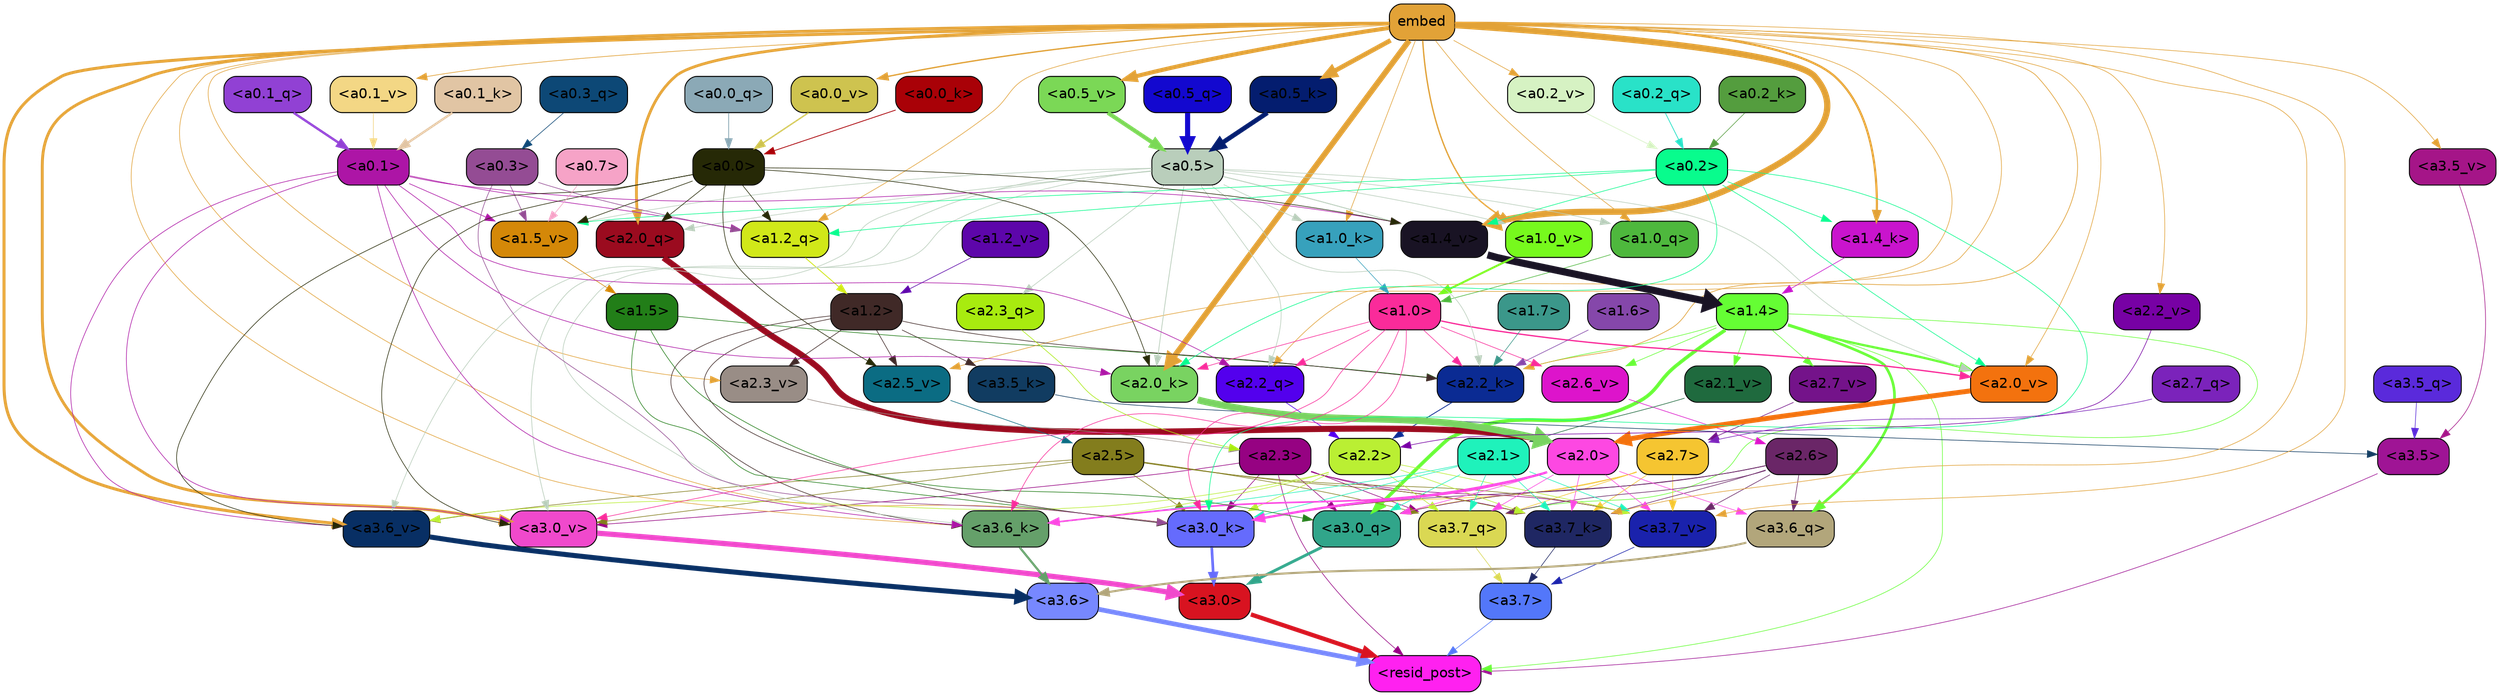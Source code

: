 strict digraph "" {
	graph [bgcolor=transparent,
		layout=dot,
		overlap=false,
		splines=true
	];
	"<a3.7>"	[color=black,
		fillcolor="#5377fa",
		fontname=Helvetica,
		shape=box,
		style="filled, rounded"];
	"<resid_post>"	[color=black,
		fillcolor="#ff21f0",
		fontname=Helvetica,
		shape=box,
		style="filled, rounded"];
	"<a3.7>" -> "<resid_post>"	[color="#5377fa",
		penwidth=0.6];
	"<a3.6>"	[color=black,
		fillcolor="#7788ff",
		fontname=Helvetica,
		shape=box,
		style="filled, rounded"];
	"<a3.6>" -> "<resid_post>"	[color="#7788ff",
		penwidth=4.6696330308914185];
	"<a3.5>"	[color=black,
		fillcolor="#9f1495",
		fontname=Helvetica,
		shape=box,
		style="filled, rounded"];
	"<a3.5>" -> "<resid_post>"	[color="#9f1495",
		penwidth=0.6];
	"<a3.0>"	[color=black,
		fillcolor="#d81320",
		fontname=Helvetica,
		shape=box,
		style="filled, rounded"];
	"<a3.0>" -> "<resid_post>"	[color="#d81320",
		penwidth=4.282557368278503];
	"<a2.3>"	[color=black,
		fillcolor="#960282",
		fontname=Helvetica,
		shape=box,
		style="filled, rounded"];
	"<a2.3>" -> "<resid_post>"	[color="#960282",
		penwidth=0.6];
	"<a3.7_q>"	[color=black,
		fillcolor="#dad853",
		fontname=Helvetica,
		shape=box,
		style="filled, rounded"];
	"<a2.3>" -> "<a3.7_q>"	[color="#960282",
		penwidth=0.6];
	"<a3.0_q>"	[color=black,
		fillcolor="#31a58a",
		fontname=Helvetica,
		shape=box,
		style="filled, rounded"];
	"<a2.3>" -> "<a3.0_q>"	[color="#960282",
		penwidth=0.6];
	"<a3.7_k>"	[color=black,
		fillcolor="#1f2763",
		fontname=Helvetica,
		shape=box,
		style="filled, rounded"];
	"<a2.3>" -> "<a3.7_k>"	[color="#960282",
		penwidth=0.6];
	"<a3.0_k>"	[color=black,
		fillcolor="#656bfd",
		fontname=Helvetica,
		shape=box,
		style="filled, rounded"];
	"<a2.3>" -> "<a3.0_k>"	[color="#960282",
		penwidth=0.6];
	"<a3.7_v>"	[color=black,
		fillcolor="#1a22ac",
		fontname=Helvetica,
		shape=box,
		style="filled, rounded"];
	"<a2.3>" -> "<a3.7_v>"	[color="#960282",
		penwidth=0.6];
	"<a3.0_v>"	[color=black,
		fillcolor="#f049cc",
		fontname=Helvetica,
		shape=box,
		style="filled, rounded"];
	"<a2.3>" -> "<a3.0_v>"	[color="#960282",
		penwidth=0.6];
	"<a1.4>"	[color=black,
		fillcolor="#65fe34",
		fontname=Helvetica,
		shape=box,
		style="filled, rounded"];
	"<a1.4>" -> "<resid_post>"	[color="#65fe34",
		penwidth=0.6];
	"<a1.4>" -> "<a3.7_q>"	[color="#65fe34",
		penwidth=0.6];
	"<a3.6_q>"	[color=black,
		fillcolor="#b2a67b",
		fontname=Helvetica,
		shape=box,
		style="filled, rounded"];
	"<a1.4>" -> "<a3.6_q>"	[color="#65fe34",
		penwidth=2.6073555648326874];
	"<a1.4>" -> "<a3.0_q>"	[color="#65fe34",
		penwidth=3.4971605762839317];
	"<a2.2_k>"	[color=black,
		fillcolor="#0b2b93",
		fontname=Helvetica,
		shape=box,
		style="filled, rounded"];
	"<a1.4>" -> "<a2.2_k>"	[color="#65fe34",
		penwidth=0.6];
	"<a2.7_v>"	[color=black,
		fillcolor="#74138a",
		fontname=Helvetica,
		shape=box,
		style="filled, rounded"];
	"<a1.4>" -> "<a2.7_v>"	[color="#65fe34",
		penwidth=0.6];
	"<a2.6_v>"	[color=black,
		fillcolor="#dd14cb",
		fontname=Helvetica,
		shape=box,
		style="filled, rounded"];
	"<a1.4>" -> "<a2.6_v>"	[color="#65fe34",
		penwidth=0.6];
	"<a2.1_v>"	[color=black,
		fillcolor="#1f6a3e",
		fontname=Helvetica,
		shape=box,
		style="filled, rounded"];
	"<a1.4>" -> "<a2.1_v>"	[color="#65fe34",
		penwidth=0.6];
	"<a2.0_v>"	[color=black,
		fillcolor="#f3720e",
		fontname=Helvetica,
		shape=box,
		style="filled, rounded"];
	"<a1.4>" -> "<a2.0_v>"	[color="#65fe34",
		penwidth=2.268670678138733];
	"<a3.7_q>" -> "<a3.7>"	[color="#dad853",
		penwidth=0.6];
	"<a3.6_q>" -> "<a3.6>"	[color="#b2a67b",
		penwidth=2.03758105635643];
	"<a3.5_q>"	[color=black,
		fillcolor="#5a2adb",
		fontname=Helvetica,
		shape=box,
		style="filled, rounded"];
	"<a3.5_q>" -> "<a3.5>"	[color="#5a2adb",
		penwidth=0.6];
	"<a3.0_q>" -> "<a3.0>"	[color="#31a58a",
		penwidth=2.8638100624084473];
	"<a3.7_k>" -> "<a3.7>"	[color="#1f2763",
		penwidth=0.6];
	"<a3.6_k>"	[color=black,
		fillcolor="#65a06a",
		fontname=Helvetica,
		shape=box,
		style="filled, rounded"];
	"<a3.6_k>" -> "<a3.6>"	[color="#65a06a",
		penwidth=2.174198240041733];
	"<a3.5_k>"	[color=black,
		fillcolor="#113c61",
		fontname=Helvetica,
		shape=box,
		style="filled, rounded"];
	"<a3.5_k>" -> "<a3.5>"	[color="#113c61",
		penwidth=0.6];
	"<a3.0_k>" -> "<a3.0>"	[color="#656bfd",
		penwidth=2.6274144649505615];
	"<a3.7_v>" -> "<a3.7>"	[color="#1a22ac",
		penwidth=0.6];
	"<a3.6_v>"	[color=black,
		fillcolor="#082f64",
		fontname=Helvetica,
		shape=box,
		style="filled, rounded"];
	"<a3.6_v>" -> "<a3.6>"	[color="#082f64",
		penwidth=5.002329230308533];
	"<a3.5_v>"	[color=black,
		fillcolor="#a51588",
		fontname=Helvetica,
		shape=box,
		style="filled, rounded"];
	"<a3.5_v>" -> "<a3.5>"	[color="#a51588",
		penwidth=0.6];
	"<a3.0_v>" -> "<a3.0>"	[color="#f049cc",
		penwidth=5.188832879066467];
	"<a2.7>"	[color=black,
		fillcolor="#f5c531",
		fontname=Helvetica,
		shape=box,
		style="filled, rounded"];
	"<a2.7>" -> "<a3.7_q>"	[color="#f5c531",
		penwidth=0.6];
	"<a2.7>" -> "<a3.0_q>"	[color="#f5c531",
		penwidth=0.6];
	"<a2.7>" -> "<a3.7_k>"	[color="#f5c531",
		penwidth=0.6];
	"<a2.7>" -> "<a3.0_k>"	[color="#f5c531",
		penwidth=0.6];
	"<a2.7>" -> "<a3.7_v>"	[color="#f5c531",
		penwidth=0.6];
	"<a2.6>"	[color=black,
		fillcolor="#6a2667",
		fontname=Helvetica,
		shape=box,
		style="filled, rounded"];
	"<a2.6>" -> "<a3.7_q>"	[color="#6a2667",
		penwidth=0.6];
	"<a2.6>" -> "<a3.6_q>"	[color="#6a2667",
		penwidth=0.6];
	"<a2.6>" -> "<a3.0_q>"	[color="#6a2667",
		penwidth=0.6];
	"<a2.6>" -> "<a3.7_k>"	[color="#6a2667",
		penwidth=0.6];
	"<a2.6>" -> "<a3.0_k>"	[color="#6a2667",
		penwidth=0.6];
	"<a2.6>" -> "<a3.7_v>"	[color="#6a2667",
		penwidth=0.6];
	"<a2.5>"	[color=black,
		fillcolor="#837d1d",
		fontname=Helvetica,
		shape=box,
		style="filled, rounded"];
	"<a2.5>" -> "<a3.7_q>"	[color="#837d1d",
		penwidth=0.6];
	"<a2.5>" -> "<a3.7_k>"	[color="#837d1d",
		penwidth=0.6];
	"<a2.5>" -> "<a3.0_k>"	[color="#837d1d",
		penwidth=0.6];
	"<a2.5>" -> "<a3.7_v>"	[color="#837d1d",
		penwidth=0.6];
	"<a2.5>" -> "<a3.6_v>"	[color="#837d1d",
		penwidth=0.6];
	"<a2.5>" -> "<a3.0_v>"	[color="#837d1d",
		penwidth=0.6];
	"<a2.2>"	[color=black,
		fillcolor="#baef33",
		fontname=Helvetica,
		shape=box,
		style="filled, rounded"];
	"<a2.2>" -> "<a3.7_q>"	[color="#baef33",
		penwidth=0.6];
	"<a2.2>" -> "<a3.7_k>"	[color="#baef33",
		penwidth=0.6];
	"<a2.2>" -> "<a3.6_k>"	[color="#baef33",
		penwidth=0.6];
	"<a2.2>" -> "<a3.0_k>"	[color="#baef33",
		penwidth=0.6];
	"<a2.2>" -> "<a3.7_v>"	[color="#baef33",
		penwidth=0.6];
	"<a2.2>" -> "<a3.6_v>"	[color="#baef33",
		penwidth=0.6];
	"<a2.1>"	[color=black,
		fillcolor="#1ff2bb",
		fontname=Helvetica,
		shape=box,
		style="filled, rounded"];
	"<a2.1>" -> "<a3.7_q>"	[color="#1ff2bb",
		penwidth=0.6];
	"<a2.1>" -> "<a3.0_q>"	[color="#1ff2bb",
		penwidth=0.6];
	"<a2.1>" -> "<a3.7_k>"	[color="#1ff2bb",
		penwidth=0.6];
	"<a2.1>" -> "<a3.6_k>"	[color="#1ff2bb",
		penwidth=0.6];
	"<a2.1>" -> "<a3.0_k>"	[color="#1ff2bb",
		penwidth=0.6];
	"<a2.1>" -> "<a3.7_v>"	[color="#1ff2bb",
		penwidth=0.6];
	"<a2.0>"	[color=black,
		fillcolor="#fd48e2",
		fontname=Helvetica,
		shape=box,
		style="filled, rounded"];
	"<a2.0>" -> "<a3.7_q>"	[color="#fd48e2",
		penwidth=0.6];
	"<a2.0>" -> "<a3.6_q>"	[color="#fd48e2",
		penwidth=0.6];
	"<a2.0>" -> "<a3.0_q>"	[color="#fd48e2",
		penwidth=0.6];
	"<a2.0>" -> "<a3.7_k>"	[color="#fd48e2",
		penwidth=0.6];
	"<a2.0>" -> "<a3.6_k>"	[color="#fd48e2",
		penwidth=1.5568191409111023];
	"<a2.0>" -> "<a3.0_k>"	[color="#fd48e2",
		penwidth=2.270527422428131];
	"<a2.0>" -> "<a3.7_v>"	[color="#fd48e2",
		penwidth=0.6];
	"<a1.5>"	[color=black,
		fillcolor="#227e18",
		fontname=Helvetica,
		shape=box,
		style="filled, rounded"];
	"<a1.5>" -> "<a3.0_q>"	[color="#227e18",
		penwidth=0.6];
	"<a1.5>" -> "<a3.0_k>"	[color="#227e18",
		penwidth=0.6];
	"<a1.5>" -> "<a2.2_k>"	[color="#227e18",
		penwidth=0.6];
	embed	[color=black,
		fillcolor="#e2a237",
		fontname=Helvetica,
		shape=box,
		style="filled, rounded"];
	embed -> "<a3.7_k>"	[color="#e2a237",
		penwidth=0.6];
	embed -> "<a3.6_k>"	[color="#e2a237",
		penwidth=0.6];
	embed -> "<a3.0_k>"	[color="#e2a237",
		penwidth=0.6];
	embed -> "<a3.7_v>"	[color="#e2a237",
		penwidth=0.6];
	embed -> "<a3.6_v>"	[color="#e2a237",
		penwidth=2.9588699340820312];
	embed -> "<a3.5_v>"	[color="#e2a237",
		penwidth=0.6];
	embed -> "<a3.0_v>"	[color="#e2a237",
		penwidth=2.8686431646347046];
	"<a2.2_q>"	[color=black,
		fillcolor="#5300ed",
		fontname=Helvetica,
		shape=box,
		style="filled, rounded"];
	embed -> "<a2.2_q>"	[color="#e2a237",
		penwidth=0.6];
	"<a2.0_q>"	[color=black,
		fillcolor="#9b0b1f",
		fontname=Helvetica,
		shape=box,
		style="filled, rounded"];
	embed -> "<a2.0_q>"	[color="#e2a237",
		penwidth=2.7617180347442627];
	embed -> "<a2.2_k>"	[color="#e2a237",
		penwidth=0.67606520652771];
	"<a2.0_k>"	[color=black,
		fillcolor="#79d361",
		fontname=Helvetica,
		shape=box,
		style="filled, rounded"];
	embed -> "<a2.0_k>"	[color="#e2a237",
		penwidth=5.615107178688049];
	"<a2.5_v>"	[color=black,
		fillcolor="#0b6c83",
		fontname=Helvetica,
		shape=box,
		style="filled, rounded"];
	embed -> "<a2.5_v>"	[color="#e2a237",
		penwidth=0.6];
	"<a2.3_v>"	[color=black,
		fillcolor="#998d86",
		fontname=Helvetica,
		shape=box,
		style="filled, rounded"];
	embed -> "<a2.3_v>"	[color="#e2a237",
		penwidth=0.6];
	"<a2.2_v>"	[color=black,
		fillcolor="#7701a4",
		fontname=Helvetica,
		shape=box,
		style="filled, rounded"];
	embed -> "<a2.2_v>"	[color="#e2a237",
		penwidth=0.6];
	embed -> "<a2.0_v>"	[color="#e2a237",
		penwidth=0.6];
	"<a1.2_q>"	[color=black,
		fillcolor="#d1e819",
		fontname=Helvetica,
		shape=box,
		style="filled, rounded"];
	embed -> "<a1.2_q>"	[color="#e2a237",
		penwidth=0.6];
	"<a1.0_q>"	[color=black,
		fillcolor="#4eb83d",
		fontname=Helvetica,
		shape=box,
		style="filled, rounded"];
	embed -> "<a1.0_q>"	[color="#e2a237",
		penwidth=0.6];
	"<a1.4_k>"	[color=black,
		fillcolor="#c914cd",
		fontname=Helvetica,
		shape=box,
		style="filled, rounded"];
	embed -> "<a1.4_k>"	[color="#e2a237",
		penwidth=2.1468217372894287];
	"<a1.0_k>"	[color=black,
		fillcolor="#37a1bc",
		fontname=Helvetica,
		shape=box,
		style="filled, rounded"];
	embed -> "<a1.0_k>"	[color="#e2a237",
		penwidth=0.6];
	"<a1.4_v>"	[color=black,
		fillcolor="#191324",
		fontname=Helvetica,
		shape=box,
		style="filled, rounded"];
	embed -> "<a1.4_v>"	[color="#e2a237",
		penwidth=6.189999580383301];
	"<a1.0_v>"	[color=black,
		fillcolor="#77f91d",
		fontname=Helvetica,
		shape=box,
		style="filled, rounded"];
	embed -> "<a1.0_v>"	[color="#e2a237",
		penwidth=1.3123979568481445];
	"<a0.5_k>"	[color=black,
		fillcolor="#041d6f",
		fontname=Helvetica,
		shape=box,
		style="filled, rounded"];
	embed -> "<a0.5_k>"	[color="#e2a237",
		penwidth=4.58268666267395];
	"<a0.5_v>"	[color=black,
		fillcolor="#7bd856",
		fontname=Helvetica,
		shape=box,
		style="filled, rounded"];
	embed -> "<a0.5_v>"	[color="#e2a237",
		penwidth=4.06441330909729];
	"<a0.2_v>"	[color=black,
		fillcolor="#d6f2c3",
		fontname=Helvetica,
		shape=box,
		style="filled, rounded"];
	embed -> "<a0.2_v>"	[color="#e2a237",
		penwidth=0.6];
	"<a0.1_v>"	[color=black,
		fillcolor="#f3d785",
		fontname=Helvetica,
		shape=box,
		style="filled, rounded"];
	embed -> "<a0.1_v>"	[color="#e2a237",
		penwidth=0.6574034690856934];
	"<a0.0_v>"	[color=black,
		fillcolor="#cec34f",
		fontname=Helvetica,
		shape=box,
		style="filled, rounded"];
	embed -> "<a0.0_v>"	[color="#e2a237",
		penwidth=1.3119869232177734];
	"<a1.2>"	[color=black,
		fillcolor="#402927",
		fontname=Helvetica,
		shape=box,
		style="filled, rounded"];
	"<a1.2>" -> "<a3.6_k>"	[color="#402927",
		penwidth=0.6];
	"<a1.2>" -> "<a3.5_k>"	[color="#402927",
		penwidth=0.6];
	"<a1.2>" -> "<a3.0_k>"	[color="#402927",
		penwidth=0.6];
	"<a1.2>" -> "<a2.2_k>"	[color="#402927",
		penwidth=0.6];
	"<a1.2>" -> "<a2.5_v>"	[color="#402927",
		penwidth=0.6];
	"<a1.2>" -> "<a2.3_v>"	[color="#402927",
		penwidth=0.6];
	"<a1.0>"	[color=black,
		fillcolor="#fa2b9a",
		fontname=Helvetica,
		shape=box,
		style="filled, rounded"];
	"<a1.0>" -> "<a3.6_k>"	[color="#fa2b9a",
		penwidth=0.6];
	"<a1.0>" -> "<a3.0_k>"	[color="#fa2b9a",
		penwidth=0.6];
	"<a1.0>" -> "<a3.0_v>"	[color="#fa2b9a",
		penwidth=0.6];
	"<a1.0>" -> "<a2.2_q>"	[color="#fa2b9a",
		penwidth=0.6];
	"<a1.0>" -> "<a2.2_k>"	[color="#fa2b9a",
		penwidth=0.6];
	"<a1.0>" -> "<a2.0_k>"	[color="#fa2b9a",
		penwidth=0.6];
	"<a1.0>" -> "<a2.6_v>"	[color="#fa2b9a",
		penwidth=0.6];
	"<a1.0>" -> "<a2.0_v>"	[color="#fa2b9a",
		penwidth=1.27996826171875];
	"<a0.5>"	[color=black,
		fillcolor="#b9cebb",
		fontname=Helvetica,
		shape=box,
		style="filled, rounded"];
	"<a0.5>" -> "<a3.6_k>"	[color="#b9cebb",
		penwidth=0.6];
	"<a0.5>" -> "<a3.6_v>"	[color="#b9cebb",
		penwidth=0.6];
	"<a0.5>" -> "<a3.0_v>"	[color="#b9cebb",
		penwidth=0.6421224474906921];
	"<a2.3_q>"	[color=black,
		fillcolor="#a8eb0f",
		fontname=Helvetica,
		shape=box,
		style="filled, rounded"];
	"<a0.5>" -> "<a2.3_q>"	[color="#b9cebb",
		penwidth=0.6];
	"<a0.5>" -> "<a2.2_q>"	[color="#b9cebb",
		penwidth=0.6];
	"<a0.5>" -> "<a2.0_q>"	[color="#b9cebb",
		penwidth=0.6];
	"<a0.5>" -> "<a2.2_k>"	[color="#b9cebb",
		penwidth=0.6];
	"<a0.5>" -> "<a2.0_k>"	[color="#b9cebb",
		penwidth=0.7151575088500977];
	"<a0.5>" -> "<a2.0_v>"	[color="#b9cebb",
		penwidth=0.6];
	"<a0.5>" -> "<a1.0_q>"	[color="#b9cebb",
		penwidth=0.6];
	"<a0.5>" -> "<a1.0_k>"	[color="#b9cebb",
		penwidth=0.6];
	"<a1.5_v>"	[color=black,
		fillcolor="#d48808",
		fontname=Helvetica,
		shape=box,
		style="filled, rounded"];
	"<a0.5>" -> "<a1.5_v>"	[color="#b9cebb",
		penwidth=0.6];
	"<a0.5>" -> "<a1.4_v>"	[color="#b9cebb",
		penwidth=0.8927993774414062];
	"<a0.5>" -> "<a1.0_v>"	[color="#b9cebb",
		penwidth=0.6];
	"<a0.1>"	[color=black,
		fillcolor="#ad15a6",
		fontname=Helvetica,
		shape=box,
		style="filled, rounded"];
	"<a0.1>" -> "<a3.6_k>"	[color="#ad15a6",
		penwidth=0.6];
	"<a0.1>" -> "<a3.6_v>"	[color="#ad15a6",
		penwidth=0.6];
	"<a0.1>" -> "<a3.0_v>"	[color="#ad15a6",
		penwidth=0.6];
	"<a0.1>" -> "<a2.2_q>"	[color="#ad15a6",
		penwidth=0.6];
	"<a0.1>" -> "<a2.0_k>"	[color="#ad15a6",
		penwidth=0.6];
	"<a0.1>" -> "<a1.2_q>"	[color="#ad15a6",
		penwidth=0.6];
	"<a0.1>" -> "<a1.5_v>"	[color="#ad15a6",
		penwidth=0.6];
	"<a0.1>" -> "<a1.4_v>"	[color="#ad15a6",
		penwidth=0.6];
	"<a0.3>"	[color=black,
		fillcolor="#944c94",
		fontname=Helvetica,
		shape=box,
		style="filled, rounded"];
	"<a0.3>" -> "<a3.0_k>"	[color="#944c94",
		penwidth=0.6];
	"<a0.3>" -> "<a1.2_q>"	[color="#944c94",
		penwidth=0.6];
	"<a0.3>" -> "<a1.5_v>"	[color="#944c94",
		penwidth=0.6];
	"<a0.2>"	[color=black,
		fillcolor="#08fc8d",
		fontname=Helvetica,
		shape=box,
		style="filled, rounded"];
	"<a0.2>" -> "<a3.0_k>"	[color="#08fc8d",
		penwidth=0.6];
	"<a0.2>" -> "<a2.0_k>"	[color="#08fc8d",
		penwidth=0.6];
	"<a0.2>" -> "<a2.0_v>"	[color="#08fc8d",
		penwidth=0.6];
	"<a0.2>" -> "<a1.2_q>"	[color="#08fc8d",
		penwidth=0.6];
	"<a0.2>" -> "<a1.4_k>"	[color="#08fc8d",
		penwidth=0.6];
	"<a0.2>" -> "<a1.5_v>"	[color="#08fc8d",
		penwidth=0.6];
	"<a0.2>" -> "<a1.4_v>"	[color="#08fc8d",
		penwidth=0.6];
	"<a0.0>"	[color=black,
		fillcolor="#262906",
		fontname=Helvetica,
		shape=box,
		style="filled, rounded"];
	"<a0.0>" -> "<a3.6_v>"	[color="#262906",
		penwidth=0.6];
	"<a0.0>" -> "<a3.0_v>"	[color="#262906",
		penwidth=0.6];
	"<a0.0>" -> "<a2.0_q>"	[color="#262906",
		penwidth=0.6];
	"<a0.0>" -> "<a2.0_k>"	[color="#262906",
		penwidth=0.6];
	"<a0.0>" -> "<a2.5_v>"	[color="#262906",
		penwidth=0.6];
	"<a0.0>" -> "<a1.2_q>"	[color="#262906",
		penwidth=0.6];
	"<a0.0>" -> "<a1.5_v>"	[color="#262906",
		penwidth=0.6];
	"<a0.0>" -> "<a1.4_v>"	[color="#262906",
		penwidth=0.6];
	"<a2.7_q>"	[color=black,
		fillcolor="#7b23bb",
		fontname=Helvetica,
		shape=box,
		style="filled, rounded"];
	"<a2.7_q>" -> "<a2.7>"	[color="#7b23bb",
		penwidth=0.6];
	"<a2.3_q>" -> "<a2.3>"	[color="#a8eb0f",
		penwidth=0.6];
	"<a2.2_q>" -> "<a2.2>"	[color="#5300ed",
		penwidth=0.6340763568878174];
	"<a2.0_q>" -> "<a2.0>"	[color="#9b0b1f",
		penwidth=6.0160088539123535];
	"<a2.2_k>" -> "<a2.2>"	[color="#0b2b93",
		penwidth=0.7764816284179688];
	"<a2.0_k>" -> "<a2.0>"	[color="#79d361",
		penwidth=6.773025274276733];
	"<a2.7_v>" -> "<a2.7>"	[color="#74138a",
		penwidth=0.6];
	"<a2.6_v>" -> "<a2.6>"	[color="#dd14cb",
		penwidth=0.6];
	"<a2.5_v>" -> "<a2.5>"	[color="#0b6c83",
		penwidth=0.6];
	"<a2.3_v>" -> "<a2.3>"	[color="#998d86",
		penwidth=0.6];
	"<a2.2_v>" -> "<a2.2>"	[color="#7701a4",
		penwidth=0.6];
	"<a2.1_v>" -> "<a2.1>"	[color="#1f6a3e",
		penwidth=0.6];
	"<a2.0_v>" -> "<a2.0>"	[color="#f3720e",
		penwidth=4.906715989112854];
	"<a1.7>"	[color=black,
		fillcolor="#3b978a",
		fontname=Helvetica,
		shape=box,
		style="filled, rounded"];
	"<a1.7>" -> "<a2.2_k>"	[color="#3b978a",
		penwidth=0.6];
	"<a1.6>"	[color=black,
		fillcolor="#8547aa",
		fontname=Helvetica,
		shape=box,
		style="filled, rounded"];
	"<a1.6>" -> "<a2.2_k>"	[color="#8547aa",
		penwidth=0.6];
	"<a1.2_q>" -> "<a1.2>"	[color="#d1e819",
		penwidth=0.836545467376709];
	"<a1.0_q>" -> "<a1.0>"	[color="#4eb83d",
		penwidth=0.6];
	"<a1.4_k>" -> "<a1.4>"	[color="#c914cd",
		penwidth=0.6];
	"<a1.0_k>" -> "<a1.0>"	[color="#37a1bc",
		penwidth=0.6];
	"<a1.5_v>" -> "<a1.5>"	[color="#d48808",
		penwidth=0.6];
	"<a1.4_v>" -> "<a1.4>"	[color="#191324",
		penwidth=7.093163728713989];
	"<a1.2_v>"	[color=black,
		fillcolor="#5d06aa",
		fontname=Helvetica,
		shape=box,
		style="filled, rounded"];
	"<a1.2_v>" -> "<a1.2>"	[color="#5d06aa",
		penwidth=0.6];
	"<a1.0_v>" -> "<a1.0>"	[color="#77f91d",
		penwidth=1.9666723012924194];
	"<a0.7>"	[color=black,
		fillcolor="#f6a3c7",
		fontname=Helvetica,
		shape=box,
		style="filled, rounded"];
	"<a0.7>" -> "<a1.5_v>"	[color="#f6a3c7",
		penwidth=0.6];
	"<a0.5_q>"	[color=black,
		fillcolor="#1308cf",
		fontname=Helvetica,
		shape=box,
		style="filled, rounded"];
	"<a0.5_q>" -> "<a0.5>"	[color="#1308cf",
		penwidth=5.0559651255607605];
	"<a0.3_q>"	[color=black,
		fillcolor="#0d4876",
		fontname=Helvetica,
		shape=box,
		style="filled, rounded"];
	"<a0.3_q>" -> "<a0.3>"	[color="#0d4876",
		penwidth=0.6];
	"<a0.2_q>"	[color=black,
		fillcolor="#29e2c8",
		fontname=Helvetica,
		shape=box,
		style="filled, rounded"];
	"<a0.2_q>" -> "<a0.2>"	[color="#29e2c8",
		penwidth=0.7587676048278809];
	"<a0.1_q>"	[color=black,
		fillcolor="#9141d4",
		fontname=Helvetica,
		shape=box,
		style="filled, rounded"];
	"<a0.1_q>" -> "<a0.1>"	[color="#9141d4",
		penwidth=2.3103086948394775];
	"<a0.0_q>"	[color=black,
		fillcolor="#8ba9b6",
		fontname=Helvetica,
		shape=box,
		style="filled, rounded"];
	"<a0.0_q>" -> "<a0.0>"	[color="#8ba9b6",
		penwidth=0.8285908699035645];
	"<a0.5_k>" -> "<a0.5>"	[color="#041d6f",
		penwidth=4.577519536018372];
	"<a0.2_k>"	[color=black,
		fillcolor="#549d3e",
		fontname=Helvetica,
		shape=box,
		style="filled, rounded"];
	"<a0.2_k>" -> "<a0.2>"	[color="#549d3e",
		penwidth=0.6];
	"<a0.1_k>"	[color=black,
		fillcolor="#e1c5a4",
		fontname=Helvetica,
		shape=box,
		style="filled, rounded"];
	"<a0.1_k>" -> "<a0.1>"	[color="#e1c5a4",
		penwidth=2.2273199558258057];
	"<a0.0_k>"	[color=black,
		fillcolor="#a90107",
		fontname=Helvetica,
		shape=box,
		style="filled, rounded"];
	"<a0.0_k>" -> "<a0.0>"	[color="#a90107",
		penwidth=0.7703166007995605];
	"<a0.5_v>" -> "<a0.5>"	[color="#7bd856",
		penwidth=4.062177300453186];
	"<a0.2_v>" -> "<a0.2>"	[color="#d6f2c3",
		penwidth=0.6];
	"<a0.1_v>" -> "<a0.1>"	[color="#f3d785",
		penwidth=0.654442310333252];
	"<a0.0_v>" -> "<a0.0>"	[color="#cec34f",
		penwidth=1.307939052581787];
}
